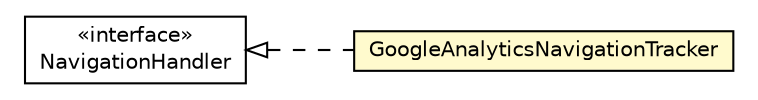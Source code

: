 #!/usr/local/bin/dot
#
# Class diagram 
# Generated by UMLGraph version R5_6-24-gf6e263 (http://www.umlgraph.org/)
#

digraph G {
	edge [fontname="Helvetica",fontsize=10,labelfontname="Helvetica",labelfontsize=10];
	node [fontname="Helvetica",fontsize=10,shape=plaintext];
	nodesep=0.25;
	ranksep=0.5;
	rankdir=LR;
	// com.gwtplatform.mvp.client.proxy.NavigationHandler
	c203887 [label=<<table title="com.gwtplatform.mvp.client.proxy.NavigationHandler" border="0" cellborder="1" cellspacing="0" cellpadding="2" port="p" href="../proxy/NavigationHandler.html">
		<tr><td><table border="0" cellspacing="0" cellpadding="1">
<tr><td align="center" balign="center"> &#171;interface&#187; </td></tr>
<tr><td align="center" balign="center"> NavigationHandler </td></tr>
		</table></td></tr>
		</table>>, URL="../proxy/NavigationHandler.html", fontname="Helvetica", fontcolor="black", fontsize=10.0];
	// com.gwtplatform.mvp.client.googleanalytics.GoogleAnalyticsNavigationTracker
	c203932 [label=<<table title="com.gwtplatform.mvp.client.googleanalytics.GoogleAnalyticsNavigationTracker" border="0" cellborder="1" cellspacing="0" cellpadding="2" port="p" bgcolor="lemonChiffon" href="./GoogleAnalyticsNavigationTracker.html">
		<tr><td><table border="0" cellspacing="0" cellpadding="1">
<tr><td align="center" balign="center"> GoogleAnalyticsNavigationTracker </td></tr>
		</table></td></tr>
		</table>>, URL="./GoogleAnalyticsNavigationTracker.html", fontname="Helvetica", fontcolor="black", fontsize=10.0];
	//com.gwtplatform.mvp.client.googleanalytics.GoogleAnalyticsNavigationTracker implements com.gwtplatform.mvp.client.proxy.NavigationHandler
	c203887:p -> c203932:p [dir=back,arrowtail=empty,style=dashed];
}

